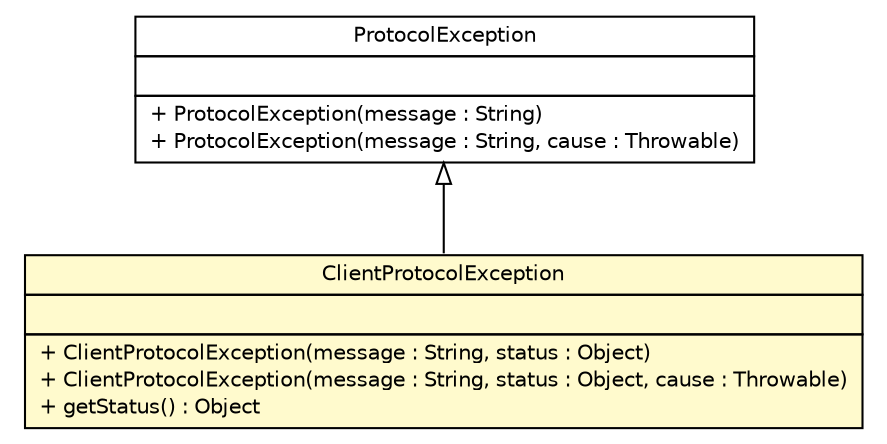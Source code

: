 #!/usr/local/bin/dot
#
# Class diagram 
# Generated by UMLGraph version R5_6 (http://www.umlgraph.org/)
#

digraph G {
	edge [fontname="Helvetica",fontsize=10,labelfontname="Helvetica",labelfontsize=10];
	node [fontname="Helvetica",fontsize=10,shape=plaintext];
	nodesep=0.25;
	ranksep=0.5;
	// com.xley.lfosc.ClientProtocolException
	c737 [label=<<table title="com.xley.lfosc.ClientProtocolException" border="0" cellborder="1" cellspacing="0" cellpadding="2" port="p" bgcolor="lemonChiffon" href="./ClientProtocolException.html">
		<tr><td><table border="0" cellspacing="0" cellpadding="1">
<tr><td align="center" balign="center"> ClientProtocolException </td></tr>
		</table></td></tr>
		<tr><td><table border="0" cellspacing="0" cellpadding="1">
<tr><td align="left" balign="left">  </td></tr>
		</table></td></tr>
		<tr><td><table border="0" cellspacing="0" cellpadding="1">
<tr><td align="left" balign="left"> + ClientProtocolException(message : String, status : Object) </td></tr>
<tr><td align="left" balign="left"> + ClientProtocolException(message : String, status : Object, cause : Throwable) </td></tr>
<tr><td align="left" balign="left"> + getStatus() : Object </td></tr>
		</table></td></tr>
		</table>>, URL="./ClientProtocolException.html", fontname="Helvetica", fontcolor="black", fontsize=10.0];
	// com.xley.lfosc.ProtocolException
	c739 [label=<<table title="com.xley.lfosc.ProtocolException" border="0" cellborder="1" cellspacing="0" cellpadding="2" port="p" href="./ProtocolException.html">
		<tr><td><table border="0" cellspacing="0" cellpadding="1">
<tr><td align="center" balign="center"> ProtocolException </td></tr>
		</table></td></tr>
		<tr><td><table border="0" cellspacing="0" cellpadding="1">
<tr><td align="left" balign="left">  </td></tr>
		</table></td></tr>
		<tr><td><table border="0" cellspacing="0" cellpadding="1">
<tr><td align="left" balign="left"> + ProtocolException(message : String) </td></tr>
<tr><td align="left" balign="left"> + ProtocolException(message : String, cause : Throwable) </td></tr>
		</table></td></tr>
		</table>>, URL="./ProtocolException.html", fontname="Helvetica", fontcolor="black", fontsize=10.0];
	//com.xley.lfosc.ClientProtocolException extends com.xley.lfosc.ProtocolException
	c739:p -> c737:p [dir=back,arrowtail=empty];
}

